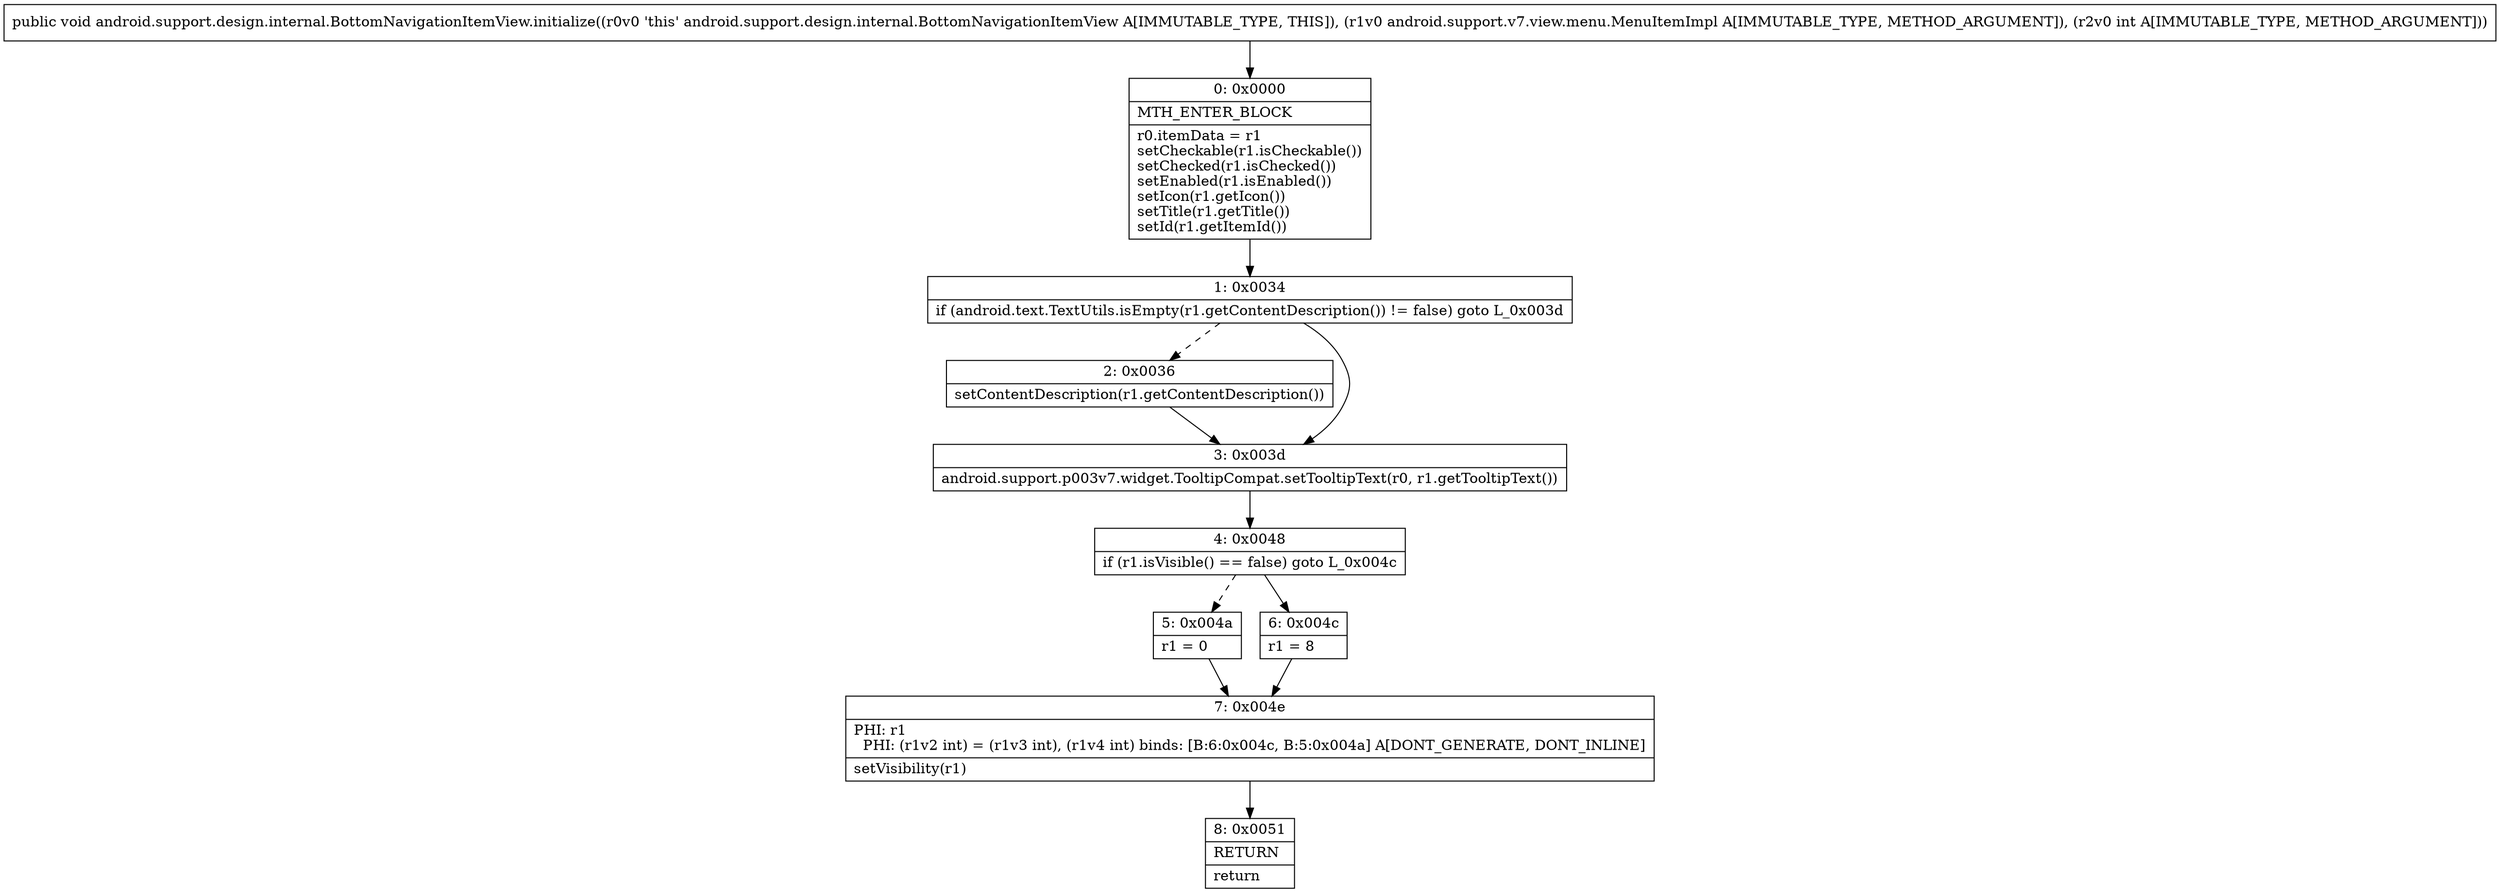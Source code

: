 digraph "CFG forandroid.support.design.internal.BottomNavigationItemView.initialize(Landroid\/support\/v7\/view\/menu\/MenuItemImpl;I)V" {
Node_0 [shape=record,label="{0\:\ 0x0000|MTH_ENTER_BLOCK\l|r0.itemData = r1\lsetCheckable(r1.isCheckable())\lsetChecked(r1.isChecked())\lsetEnabled(r1.isEnabled())\lsetIcon(r1.getIcon())\lsetTitle(r1.getTitle())\lsetId(r1.getItemId())\l}"];
Node_1 [shape=record,label="{1\:\ 0x0034|if (android.text.TextUtils.isEmpty(r1.getContentDescription()) != false) goto L_0x003d\l}"];
Node_2 [shape=record,label="{2\:\ 0x0036|setContentDescription(r1.getContentDescription())\l}"];
Node_3 [shape=record,label="{3\:\ 0x003d|android.support.p003v7.widget.TooltipCompat.setTooltipText(r0, r1.getTooltipText())\l}"];
Node_4 [shape=record,label="{4\:\ 0x0048|if (r1.isVisible() == false) goto L_0x004c\l}"];
Node_5 [shape=record,label="{5\:\ 0x004a|r1 = 0\l}"];
Node_6 [shape=record,label="{6\:\ 0x004c|r1 = 8\l}"];
Node_7 [shape=record,label="{7\:\ 0x004e|PHI: r1 \l  PHI: (r1v2 int) = (r1v3 int), (r1v4 int) binds: [B:6:0x004c, B:5:0x004a] A[DONT_GENERATE, DONT_INLINE]\l|setVisibility(r1)\l}"];
Node_8 [shape=record,label="{8\:\ 0x0051|RETURN\l|return\l}"];
MethodNode[shape=record,label="{public void android.support.design.internal.BottomNavigationItemView.initialize((r0v0 'this' android.support.design.internal.BottomNavigationItemView A[IMMUTABLE_TYPE, THIS]), (r1v0 android.support.v7.view.menu.MenuItemImpl A[IMMUTABLE_TYPE, METHOD_ARGUMENT]), (r2v0 int A[IMMUTABLE_TYPE, METHOD_ARGUMENT])) }"];
MethodNode -> Node_0;
Node_0 -> Node_1;
Node_1 -> Node_2[style=dashed];
Node_1 -> Node_3;
Node_2 -> Node_3;
Node_3 -> Node_4;
Node_4 -> Node_5[style=dashed];
Node_4 -> Node_6;
Node_5 -> Node_7;
Node_6 -> Node_7;
Node_7 -> Node_8;
}

